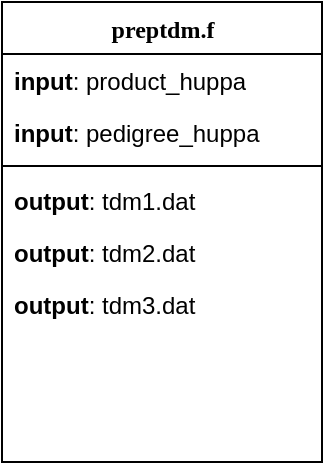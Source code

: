 <mxfile version="15.4.1" type="github"><diagram id="-JmWxj0wJACmfbKOdorP" name="Page-1"><mxGraphModel dx="677" dy="378" grid="1" gridSize="10" guides="1" tooltips="1" connect="1" arrows="1" fold="1" page="1" pageScale="1" pageWidth="850" pageHeight="1100" math="0" shadow="0"><root><mxCell id="0"/><mxCell id="1" parent="0"/><mxCell id="nCEcq2ldDj2t1zgx5rpE-1" value="preptdm.f" style="swimlane;html=1;fontStyle=1;align=center;verticalAlign=top;childLayout=stackLayout;horizontal=1;startSize=26;horizontalStack=0;resizeParent=1;resizeLast=0;collapsible=1;marginBottom=0;swimlaneFillColor=#ffffff;rounded=0;shadow=0;comic=0;labelBackgroundColor=none;strokeWidth=1;fillColor=none;fontFamily=Verdana;fontSize=12" vertex="1" parent="1"><mxGeometry x="60" y="40" width="160" height="230" as="geometry"/></mxCell><mxCell id="nCEcq2ldDj2t1zgx5rpE-2" value="&lt;b&gt;input&lt;/b&gt;: product_huppa" style="text;html=1;strokeColor=none;fillColor=none;align=left;verticalAlign=top;spacingLeft=4;spacingRight=4;whiteSpace=wrap;overflow=hidden;rotatable=0;points=[[0,0.5],[1,0.5]];portConstraint=eastwest;" vertex="1" parent="nCEcq2ldDj2t1zgx5rpE-1"><mxGeometry y="26" width="160" height="26" as="geometry"/></mxCell><mxCell id="nCEcq2ldDj2t1zgx5rpE-3" value="&lt;b&gt;input&lt;/b&gt;: pedigree_huppa" style="text;html=1;strokeColor=none;fillColor=none;align=left;verticalAlign=top;spacingLeft=4;spacingRight=4;whiteSpace=wrap;overflow=hidden;rotatable=0;points=[[0,0.5],[1,0.5]];portConstraint=eastwest;" vertex="1" parent="nCEcq2ldDj2t1zgx5rpE-1"><mxGeometry y="52" width="160" height="26" as="geometry"/></mxCell><mxCell id="nCEcq2ldDj2t1zgx5rpE-4" value="" style="line;html=1;strokeWidth=1;fillColor=none;align=left;verticalAlign=middle;spacingTop=-1;spacingLeft=3;spacingRight=3;rotatable=0;labelPosition=right;points=[];portConstraint=eastwest;" vertex="1" parent="nCEcq2ldDj2t1zgx5rpE-1"><mxGeometry y="78" width="160" height="8" as="geometry"/></mxCell><mxCell id="nCEcq2ldDj2t1zgx5rpE-6" value="&lt;b&gt;output&lt;/b&gt;: tdm1.dat" style="text;html=1;strokeColor=none;fillColor=none;align=left;verticalAlign=top;spacingLeft=4;spacingRight=4;whiteSpace=wrap;overflow=hidden;rotatable=0;points=[[0,0.5],[1,0.5]];portConstraint=eastwest;" vertex="1" parent="nCEcq2ldDj2t1zgx5rpE-1"><mxGeometry y="86" width="160" height="26" as="geometry"/></mxCell><mxCell id="nCEcq2ldDj2t1zgx5rpE-5" value="&lt;b&gt;output&lt;/b&gt;: tdm2.dat" style="text;html=1;strokeColor=none;fillColor=none;align=left;verticalAlign=top;spacingLeft=4;spacingRight=4;whiteSpace=wrap;overflow=hidden;rotatable=0;points=[[0,0.5],[1,0.5]];portConstraint=eastwest;" vertex="1" parent="nCEcq2ldDj2t1zgx5rpE-1"><mxGeometry y="112" width="160" height="26" as="geometry"/></mxCell><mxCell id="nCEcq2ldDj2t1zgx5rpE-7" value="&lt;b&gt;output&lt;/b&gt;: tdm3.dat" style="text;html=1;strokeColor=none;fillColor=none;align=left;verticalAlign=top;spacingLeft=4;spacingRight=4;whiteSpace=wrap;overflow=hidden;rotatable=0;points=[[0,0.5],[1,0.5]];portConstraint=eastwest;" vertex="1" parent="nCEcq2ldDj2t1zgx5rpE-1"><mxGeometry y="138" width="160" height="26" as="geometry"/></mxCell></root></mxGraphModel></diagram></mxfile>